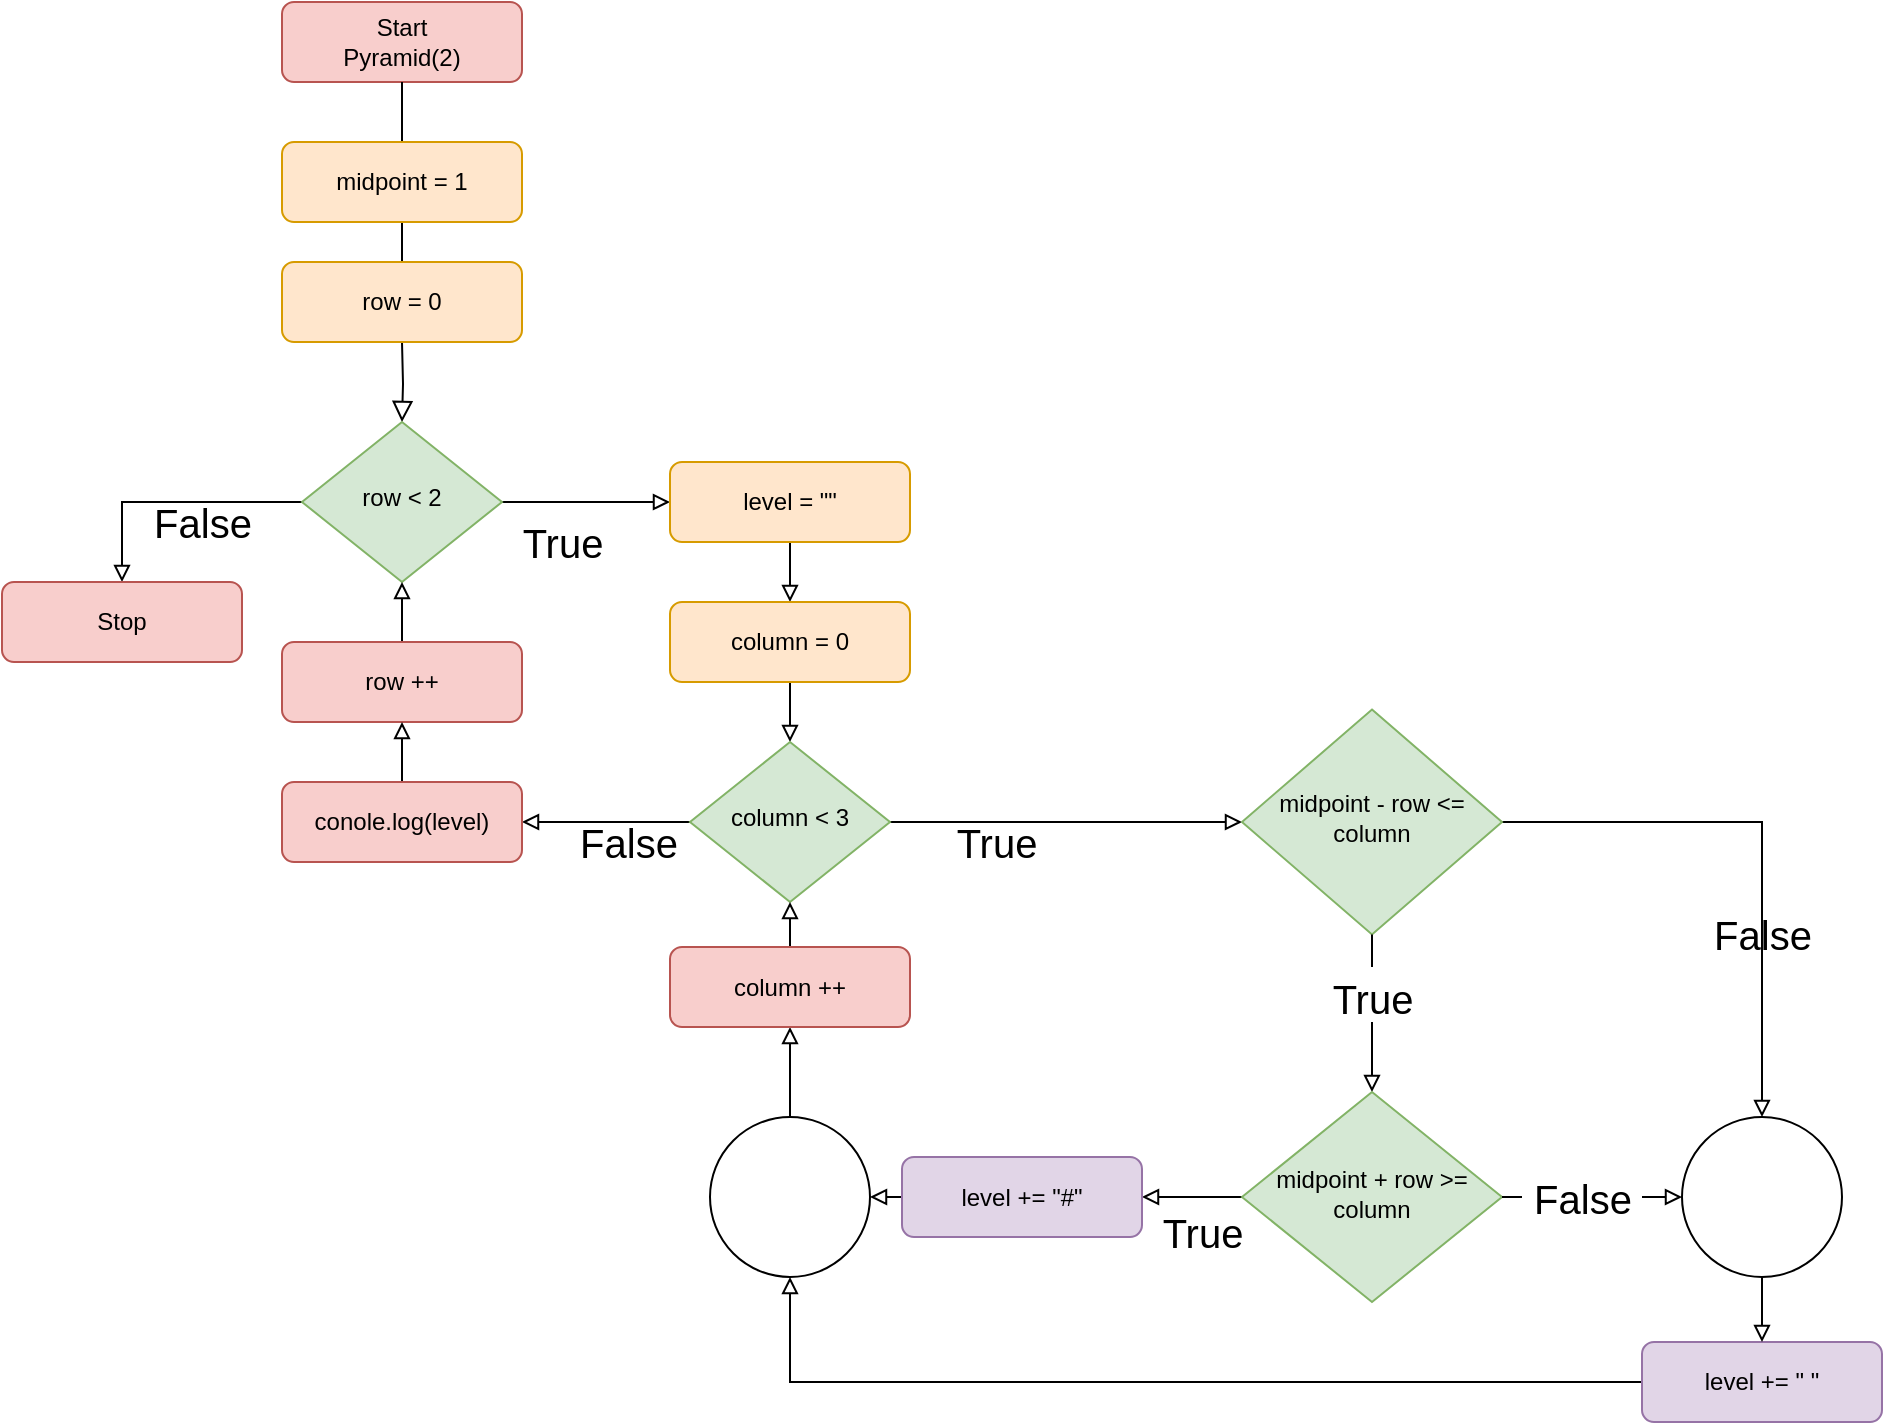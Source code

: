 <mxfile version="15.4.0" type="device"><diagram id="C5RBs43oDa-KdzZeNtuy" name="Page-1"><mxGraphModel dx="1422" dy="822" grid="1" gridSize="10" guides="1" tooltips="1" connect="1" arrows="1" fold="1" page="1" pageScale="1" pageWidth="827" pageHeight="1169" math="0" shadow="0"><root><mxCell id="WIyWlLk6GJQsqaUBKTNV-0"/><mxCell id="WIyWlLk6GJQsqaUBKTNV-1" parent="WIyWlLk6GJQsqaUBKTNV-0"/><mxCell id="WIyWlLk6GJQsqaUBKTNV-2" value="" style="rounded=0;html=1;jettySize=auto;orthogonalLoop=1;fontSize=11;endArrow=block;endFill=0;endSize=8;strokeWidth=1;shadow=0;labelBackgroundColor=none;edgeStyle=orthogonalEdgeStyle;startArrow=none;" parent="WIyWlLk6GJQsqaUBKTNV-1" target="WIyWlLk6GJQsqaUBKTNV-6" edge="1"><mxGeometry relative="1" as="geometry"><mxPoint x="220" y="210" as="sourcePoint"/></mxGeometry></mxCell><mxCell id="WIyWlLk6GJQsqaUBKTNV-3" value="Start&lt;br&gt;Pyramid(2)" style="rounded=1;whiteSpace=wrap;html=1;fontSize=12;glass=0;strokeWidth=1;shadow=0;fillColor=#f8cecc;strokeColor=#b85450;" parent="WIyWlLk6GJQsqaUBKTNV-1" vertex="1"><mxGeometry x="160" y="40" width="120" height="40" as="geometry"/></mxCell><mxCell id="U2Z4acVQFD75XtHqxkUP-11" style="edgeStyle=orthogonalEdgeStyle;rounded=0;orthogonalLoop=1;jettySize=auto;html=1;exitX=0;exitY=0.5;exitDx=0;exitDy=0;entryX=0.5;entryY=0;entryDx=0;entryDy=0;fontSize=13;endArrow=block;endFill=0;" parent="WIyWlLk6GJQsqaUBKTNV-1" source="WIyWlLk6GJQsqaUBKTNV-6" target="U2Z4acVQFD75XtHqxkUP-9" edge="1"><mxGeometry relative="1" as="geometry"><Array as="points"><mxPoint x="80" y="290"/></Array></mxGeometry></mxCell><mxCell id="U2Z4acVQFD75XtHqxkUP-12" value="False" style="edgeLabel;html=1;align=center;verticalAlign=middle;resizable=0;points=[];fontSize=20;labelBackgroundColor=none;" parent="U2Z4acVQFD75XtHqxkUP-11" vertex="1" connectable="0"><mxGeometry x="-0.077" relative="1" as="geometry"><mxPoint x="10" y="10" as="offset"/></mxGeometry></mxCell><mxCell id="U2Z4acVQFD75XtHqxkUP-15" style="edgeStyle=orthogonalEdgeStyle;rounded=0;orthogonalLoop=1;jettySize=auto;html=1;exitX=1;exitY=0.5;exitDx=0;exitDy=0;entryX=0;entryY=0.5;entryDx=0;entryDy=0;fontSize=20;endArrow=block;endFill=0;verticalAlign=middle;" parent="WIyWlLk6GJQsqaUBKTNV-1" source="WIyWlLk6GJQsqaUBKTNV-6" target="WIyWlLk6GJQsqaUBKTNV-7" edge="1"><mxGeometry relative="1" as="geometry"/></mxCell><mxCell id="U2Z4acVQFD75XtHqxkUP-16" value="True" style="edgeLabel;html=1;align=center;verticalAlign=middle;resizable=0;points=[];fontSize=20;labelBackgroundColor=none;" parent="U2Z4acVQFD75XtHqxkUP-15" vertex="1" connectable="0"><mxGeometry x="-0.105" y="2" relative="1" as="geometry"><mxPoint x="-8" y="22" as="offset"/></mxGeometry></mxCell><mxCell id="WIyWlLk6GJQsqaUBKTNV-6" value="row &amp;lt; 2" style="rhombus;whiteSpace=wrap;html=1;shadow=0;fontFamily=Helvetica;fontSize=12;align=center;strokeWidth=1;spacing=6;spacingTop=-4;fillColor=#d5e8d4;strokeColor=#82b366;" parent="WIyWlLk6GJQsqaUBKTNV-1" vertex="1"><mxGeometry x="170" y="250" width="100" height="80" as="geometry"/></mxCell><mxCell id="U2Z4acVQFD75XtHqxkUP-28" style="edgeStyle=orthogonalEdgeStyle;rounded=0;orthogonalLoop=1;jettySize=auto;html=1;exitX=0.5;exitY=1;exitDx=0;exitDy=0;entryX=0.5;entryY=0;entryDx=0;entryDy=0;fontSize=12;fontColor=#660066;endArrow=block;endFill=0;verticalAlign=middle;" parent="WIyWlLk6GJQsqaUBKTNV-1" source="WIyWlLk6GJQsqaUBKTNV-7" target="U2Z4acVQFD75XtHqxkUP-17" edge="1"><mxGeometry relative="1" as="geometry"/></mxCell><mxCell id="WIyWlLk6GJQsqaUBKTNV-7" value="level = &quot;&quot;" style="rounded=1;whiteSpace=wrap;html=1;fontSize=12;glass=0;strokeWidth=1;shadow=0;fillColor=#ffe6cc;strokeColor=#d79b00;" parent="WIyWlLk6GJQsqaUBKTNV-1" vertex="1"><mxGeometry x="354" y="270" width="120" height="40" as="geometry"/></mxCell><mxCell id="U2Z4acVQFD75XtHqxkUP-1" value="" style="rounded=0;html=1;jettySize=auto;orthogonalLoop=1;fontSize=11;endArrow=none;endFill=0;endSize=8;strokeWidth=1;shadow=0;labelBackgroundColor=none;edgeStyle=orthogonalEdgeStyle;" parent="WIyWlLk6GJQsqaUBKTNV-1" source="WIyWlLk6GJQsqaUBKTNV-3" edge="1"><mxGeometry relative="1" as="geometry"><mxPoint x="220" y="80" as="sourcePoint"/><mxPoint x="220" y="170" as="targetPoint"/></mxGeometry></mxCell><mxCell id="U2Z4acVQFD75XtHqxkUP-3" value="midpoint = 1" style="rounded=1;whiteSpace=wrap;html=1;fontSize=12;glass=0;strokeWidth=1;shadow=0;fillColor=#ffe6cc;strokeColor=#d79b00;" parent="WIyWlLk6GJQsqaUBKTNV-1" vertex="1"><mxGeometry x="160" y="110" width="120" height="40" as="geometry"/></mxCell><mxCell id="U2Z4acVQFD75XtHqxkUP-7" value="row = 0" style="rounded=1;whiteSpace=wrap;html=1;fontSize=12;glass=0;strokeWidth=1;shadow=0;fillColor=#ffe6cc;strokeColor=#d79b00;" parent="WIyWlLk6GJQsqaUBKTNV-1" vertex="1"><mxGeometry x="160" y="170" width="120" height="40" as="geometry"/></mxCell><mxCell id="U2Z4acVQFD75XtHqxkUP-9" value="Stop" style="rounded=1;whiteSpace=wrap;html=1;fontSize=12;glass=0;strokeWidth=1;shadow=0;fillColor=#f8cecc;strokeColor=#b85450;" parent="WIyWlLk6GJQsqaUBKTNV-1" vertex="1"><mxGeometry x="20" y="330" width="120" height="40" as="geometry"/></mxCell><mxCell id="U2Z4acVQFD75XtHqxkUP-23" style="edgeStyle=orthogonalEdgeStyle;rounded=0;orthogonalLoop=1;jettySize=auto;html=1;exitX=0.5;exitY=1;exitDx=0;exitDy=0;entryX=0.5;entryY=0;entryDx=0;entryDy=0;fontSize=20;endArrow=block;endFill=0;verticalAlign=middle;" parent="WIyWlLk6GJQsqaUBKTNV-1" source="U2Z4acVQFD75XtHqxkUP-17" target="U2Z4acVQFD75XtHqxkUP-22" edge="1"><mxGeometry relative="1" as="geometry"/></mxCell><mxCell id="U2Z4acVQFD75XtHqxkUP-17" value="column = 0" style="rounded=1;whiteSpace=wrap;html=1;fontSize=12;glass=0;strokeWidth=1;shadow=0;fillColor=#ffe6cc;strokeColor=#d79b00;" parent="WIyWlLk6GJQsqaUBKTNV-1" vertex="1"><mxGeometry x="354" y="340" width="120" height="40" as="geometry"/></mxCell><mxCell id="U2Z4acVQFD75XtHqxkUP-33" style="edgeStyle=orthogonalEdgeStyle;rounded=0;orthogonalLoop=1;jettySize=auto;html=1;exitX=0;exitY=0.5;exitDx=0;exitDy=0;fontSize=12;fontColor=#000000;endArrow=block;endFill=0;verticalAlign=middle;entryX=1;entryY=0.5;entryDx=0;entryDy=0;" parent="WIyWlLk6GJQsqaUBKTNV-1" source="U2Z4acVQFD75XtHqxkUP-22" target="U2Z4acVQFD75XtHqxkUP-68" edge="1"><mxGeometry relative="1" as="geometry"><mxPoint x="310" y="450" as="targetPoint"/></mxGeometry></mxCell><mxCell id="U2Z4acVQFD75XtHqxkUP-34" value="False" style="edgeLabel;html=1;align=center;verticalAlign=middle;resizable=0;points=[];fontSize=20;fontColor=#000000;labelBackgroundColor=none;" parent="U2Z4acVQFD75XtHqxkUP-33" vertex="1" connectable="0"><mxGeometry x="-0.25" y="-1" relative="1" as="geometry"><mxPoint y="11" as="offset"/></mxGeometry></mxCell><mxCell id="U2Z4acVQFD75XtHqxkUP-38" style="edgeStyle=orthogonalEdgeStyle;rounded=0;orthogonalLoop=1;jettySize=auto;html=1;exitX=1;exitY=0.5;exitDx=0;exitDy=0;entryX=0;entryY=0.5;entryDx=0;entryDy=0;fontSize=20;fontColor=#000000;endArrow=block;endFill=0;verticalAlign=middle;" parent="WIyWlLk6GJQsqaUBKTNV-1" source="U2Z4acVQFD75XtHqxkUP-22" target="U2Z4acVQFD75XtHqxkUP-37" edge="1"><mxGeometry relative="1" as="geometry"><Array as="points"><mxPoint x="520" y="450"/><mxPoint x="520" y="450"/></Array></mxGeometry></mxCell><mxCell id="U2Z4acVQFD75XtHqxkUP-39" value="True" style="edgeLabel;html=1;align=center;verticalAlign=middle;resizable=0;points=[];fontSize=20;fontColor=#000000;labelBackgroundColor=none;" parent="U2Z4acVQFD75XtHqxkUP-38" vertex="1" connectable="0"><mxGeometry x="-0.398" y="-1" relative="1" as="geometry"><mxPoint y="9" as="offset"/></mxGeometry></mxCell><mxCell id="U2Z4acVQFD75XtHqxkUP-22" value="column &amp;lt; 3" style="rhombus;whiteSpace=wrap;html=1;shadow=0;fontFamily=Helvetica;fontSize=12;align=center;strokeWidth=1;spacing=6;spacingTop=-4;fillColor=#d5e8d4;strokeColor=#82b366;" parent="WIyWlLk6GJQsqaUBKTNV-1" vertex="1"><mxGeometry x="364" y="410" width="100" height="80" as="geometry"/></mxCell><mxCell id="U2Z4acVQFD75XtHqxkUP-35" style="edgeStyle=orthogonalEdgeStyle;rounded=0;orthogonalLoop=1;jettySize=auto;html=1;exitX=0.5;exitY=0;exitDx=0;exitDy=0;fontSize=20;fontColor=#000000;endArrow=block;endFill=0;verticalAlign=middle;" parent="WIyWlLk6GJQsqaUBKTNV-1" source="U2Z4acVQFD75XtHqxkUP-29" target="WIyWlLk6GJQsqaUBKTNV-6" edge="1"><mxGeometry relative="1" as="geometry"/></mxCell><mxCell id="U2Z4acVQFD75XtHqxkUP-29" value="row ++" style="rounded=1;whiteSpace=wrap;html=1;fontSize=12;glass=0;strokeWidth=1;shadow=0;fillColor=#f8cecc;strokeColor=#b85450;" parent="WIyWlLk6GJQsqaUBKTNV-1" vertex="1"><mxGeometry x="160" y="360" width="120" height="40" as="geometry"/></mxCell><mxCell id="U2Z4acVQFD75XtHqxkUP-52" style="edgeStyle=orthogonalEdgeStyle;rounded=0;orthogonalLoop=1;jettySize=auto;html=1;exitX=1;exitY=0.5;exitDx=0;exitDy=0;fontSize=12;fontColor=#000000;endArrow=block;endFill=0;verticalAlign=middle;entryX=0.5;entryY=0;entryDx=0;entryDy=0;" parent="WIyWlLk6GJQsqaUBKTNV-1" source="U2Z4acVQFD75XtHqxkUP-37" target="U2Z4acVQFD75XtHqxkUP-51" edge="1"><mxGeometry relative="1" as="geometry"><mxPoint x="850" y="560" as="targetPoint"/></mxGeometry></mxCell><mxCell id="U2Z4acVQFD75XtHqxkUP-53" value="False" style="edgeLabel;html=1;align=center;verticalAlign=middle;resizable=0;points=[];fontSize=20;fontColor=#000000;labelBackgroundColor=none;" parent="U2Z4acVQFD75XtHqxkUP-52" vertex="1" connectable="0"><mxGeometry x="-0.105" y="-5" relative="1" as="geometry"><mxPoint x="6" y="51" as="offset"/></mxGeometry></mxCell><mxCell id="U2Z4acVQFD75XtHqxkUP-59" style="edgeStyle=orthogonalEdgeStyle;rounded=0;orthogonalLoop=1;jettySize=auto;html=1;exitX=0.5;exitY=1;exitDx=0;exitDy=0;entryX=0.5;entryY=0;entryDx=0;entryDy=0;fontSize=20;fontColor=#000000;endArrow=block;endFill=0;verticalAlign=middle;startArrow=none;" parent="WIyWlLk6GJQsqaUBKTNV-1" source="ozOpvBV4K0mkzpLImGRZ-1" target="U2Z4acVQFD75XtHqxkUP-40" edge="1"><mxGeometry relative="1" as="geometry"><Array as="points"><mxPoint x="705" y="550"/><mxPoint x="705" y="550"/></Array></mxGeometry></mxCell><mxCell id="U2Z4acVQFD75XtHqxkUP-37" value="midpoint - row &amp;lt;= column" style="rhombus;whiteSpace=wrap;html=1;shadow=0;fontFamily=Helvetica;fontSize=12;align=center;strokeWidth=1;spacing=6;spacingTop=-4;fillColor=#d5e8d4;strokeColor=#82b366;verticalAlign=middle;" parent="WIyWlLk6GJQsqaUBKTNV-1" vertex="1"><mxGeometry x="640" y="393.75" width="130" height="112.5" as="geometry"/></mxCell><mxCell id="U2Z4acVQFD75XtHqxkUP-50" style="edgeStyle=orthogonalEdgeStyle;rounded=0;orthogonalLoop=1;jettySize=auto;html=1;exitX=1;exitY=0.5;exitDx=0;exitDy=0;fontSize=12;fontColor=#000000;endArrow=block;endFill=0;verticalAlign=middle;entryX=0;entryY=0.5;entryDx=0;entryDy=0;startArrow=none;" parent="WIyWlLk6GJQsqaUBKTNV-1" source="U2Z4acVQFD75XtHqxkUP-61" target="U2Z4acVQFD75XtHqxkUP-51" edge="1"><mxGeometry relative="1" as="geometry"><mxPoint x="820" y="613" as="targetPoint"/></mxGeometry></mxCell><mxCell id="U2Z4acVQFD75XtHqxkUP-57" style="edgeStyle=orthogonalEdgeStyle;rounded=0;orthogonalLoop=1;jettySize=auto;html=1;exitX=0;exitY=0.5;exitDx=0;exitDy=0;entryX=1;entryY=0.5;entryDx=0;entryDy=0;fontSize=20;fontColor=#000000;endArrow=block;endFill=0;verticalAlign=middle;" parent="WIyWlLk6GJQsqaUBKTNV-1" source="U2Z4acVQFD75XtHqxkUP-40" target="U2Z4acVQFD75XtHqxkUP-42" edge="1"><mxGeometry relative="1" as="geometry"/></mxCell><mxCell id="U2Z4acVQFD75XtHqxkUP-40" value="midpoint + row &amp;gt;= column" style="rhombus;whiteSpace=wrap;html=1;shadow=0;fontFamily=Helvetica;fontSize=12;align=center;strokeWidth=1;spacing=6;spacingTop=-4;fillColor=#d5e8d4;strokeColor=#82b366;verticalAlign=middle;" parent="WIyWlLk6GJQsqaUBKTNV-1" vertex="1"><mxGeometry x="640" y="585" width="130" height="105" as="geometry"/></mxCell><mxCell id="U2Z4acVQFD75XtHqxkUP-56" style="edgeStyle=orthogonalEdgeStyle;rounded=0;orthogonalLoop=1;jettySize=auto;html=1;exitX=0;exitY=0.5;exitDx=0;exitDy=0;fontSize=20;fontColor=#000000;endArrow=block;endFill=0;verticalAlign=middle;" parent="WIyWlLk6GJQsqaUBKTNV-1" source="U2Z4acVQFD75XtHqxkUP-41" target="U2Z4acVQFD75XtHqxkUP-54" edge="1"><mxGeometry relative="1" as="geometry"/></mxCell><mxCell id="U2Z4acVQFD75XtHqxkUP-41" value="level += &quot; &quot;" style="rounded=1;whiteSpace=wrap;html=1;fontSize=12;glass=0;strokeWidth=1;shadow=0;fillColor=#e1d5e7;strokeColor=#9673a6;" parent="WIyWlLk6GJQsqaUBKTNV-1" vertex="1"><mxGeometry x="840" y="710" width="120" height="40" as="geometry"/></mxCell><mxCell id="U2Z4acVQFD75XtHqxkUP-58" style="edgeStyle=orthogonalEdgeStyle;rounded=0;orthogonalLoop=1;jettySize=auto;html=1;exitX=0;exitY=0.5;exitDx=0;exitDy=0;entryX=1;entryY=0.5;entryDx=0;entryDy=0;fontSize=20;fontColor=#000000;endArrow=block;endFill=0;verticalAlign=middle;" parent="WIyWlLk6GJQsqaUBKTNV-1" source="U2Z4acVQFD75XtHqxkUP-42" target="U2Z4acVQFD75XtHqxkUP-54" edge="1"><mxGeometry relative="1" as="geometry"/></mxCell><mxCell id="U2Z4acVQFD75XtHqxkUP-42" value="level += &quot;#&quot;" style="rounded=1;whiteSpace=wrap;html=1;fontSize=12;glass=0;strokeWidth=1;shadow=0;fillColor=#e1d5e7;strokeColor=#9673a6;" parent="WIyWlLk6GJQsqaUBKTNV-1" vertex="1"><mxGeometry x="470" y="617.5" width="120" height="40" as="geometry"/></mxCell><mxCell id="U2Z4acVQFD75XtHqxkUP-55" style="edgeStyle=orthogonalEdgeStyle;rounded=0;orthogonalLoop=1;jettySize=auto;html=1;exitX=0.5;exitY=1;exitDx=0;exitDy=0;entryX=0.5;entryY=0;entryDx=0;entryDy=0;fontSize=20;fontColor=#000000;endArrow=block;endFill=0;verticalAlign=middle;" parent="WIyWlLk6GJQsqaUBKTNV-1" source="U2Z4acVQFD75XtHqxkUP-51" target="U2Z4acVQFD75XtHqxkUP-41" edge="1"><mxGeometry relative="1" as="geometry"/></mxCell><mxCell id="U2Z4acVQFD75XtHqxkUP-51" value="" style="ellipse;whiteSpace=wrap;html=1;aspect=fixed;fontSize=12;fontColor=#000000;align=center;verticalAlign=middle;" parent="WIyWlLk6GJQsqaUBKTNV-1" vertex="1"><mxGeometry x="860" y="597.5" width="80" height="80" as="geometry"/></mxCell><mxCell id="U2Z4acVQFD75XtHqxkUP-66" style="edgeStyle=orthogonalEdgeStyle;rounded=0;orthogonalLoop=1;jettySize=auto;html=1;exitX=0.5;exitY=0;exitDx=0;exitDy=0;entryX=0.5;entryY=1;entryDx=0;entryDy=0;fontSize=20;fontColor=#000000;endArrow=block;endFill=0;verticalAlign=middle;" parent="WIyWlLk6GJQsqaUBKTNV-1" source="U2Z4acVQFD75XtHqxkUP-54" target="U2Z4acVQFD75XtHqxkUP-65" edge="1"><mxGeometry relative="1" as="geometry"/></mxCell><mxCell id="U2Z4acVQFD75XtHqxkUP-54" value="" style="ellipse;whiteSpace=wrap;html=1;aspect=fixed;fontSize=12;fontColor=#000000;align=center;verticalAlign=middle;" parent="WIyWlLk6GJQsqaUBKTNV-1" vertex="1"><mxGeometry x="374" y="597.5" width="80" height="80" as="geometry"/></mxCell><mxCell id="U2Z4acVQFD75XtHqxkUP-61" value="False" style="text;html=1;align=center;verticalAlign=bottom;resizable=0;points=[];autosize=1;strokeColor=none;fillColor=none;fontSize=20;fontColor=#000000;" parent="WIyWlLk6GJQsqaUBKTNV-1" vertex="1"><mxGeometry x="780" y="622.5" width="60" height="30" as="geometry"/></mxCell><mxCell id="U2Z4acVQFD75XtHqxkUP-62" value="" style="edgeStyle=orthogonalEdgeStyle;rounded=0;orthogonalLoop=1;jettySize=auto;html=1;exitX=1;exitY=0.5;exitDx=0;exitDy=0;fontSize=12;fontColor=#000000;endArrow=none;endFill=0;verticalAlign=middle;entryX=0;entryY=0.5;entryDx=0;entryDy=0;" parent="WIyWlLk6GJQsqaUBKTNV-1" source="U2Z4acVQFD75XtHqxkUP-40" target="U2Z4acVQFD75XtHqxkUP-61" edge="1"><mxGeometry relative="1" as="geometry"><mxPoint x="900" y="637.5" as="targetPoint"/><mxPoint x="770" y="637.5" as="sourcePoint"/></mxGeometry></mxCell><mxCell id="U2Z4acVQFD75XtHqxkUP-63" value="True" style="text;html=1;align=center;verticalAlign=middle;resizable=0;points=[];autosize=1;strokeColor=none;fillColor=none;fontSize=20;fontColor=#000000;" parent="WIyWlLk6GJQsqaUBKTNV-1" vertex="1"><mxGeometry x="590" y="640" width="60" height="30" as="geometry"/></mxCell><mxCell id="U2Z4acVQFD75XtHqxkUP-67" style="edgeStyle=orthogonalEdgeStyle;rounded=0;orthogonalLoop=1;jettySize=auto;html=1;exitX=0.5;exitY=0;exitDx=0;exitDy=0;entryX=0.5;entryY=1;entryDx=0;entryDy=0;fontSize=20;fontColor=#000000;endArrow=block;endFill=0;verticalAlign=middle;" parent="WIyWlLk6GJQsqaUBKTNV-1" source="U2Z4acVQFD75XtHqxkUP-65" target="U2Z4acVQFD75XtHqxkUP-22" edge="1"><mxGeometry relative="1" as="geometry"/></mxCell><mxCell id="U2Z4acVQFD75XtHqxkUP-65" value="column ++" style="rounded=1;whiteSpace=wrap;html=1;fontSize=12;glass=0;strokeWidth=1;shadow=0;fillColor=#f8cecc;strokeColor=#b85450;" parent="WIyWlLk6GJQsqaUBKTNV-1" vertex="1"><mxGeometry x="354" y="512.5" width="120" height="40" as="geometry"/></mxCell><mxCell id="U2Z4acVQFD75XtHqxkUP-69" style="edgeStyle=orthogonalEdgeStyle;rounded=0;orthogonalLoop=1;jettySize=auto;html=1;exitX=0.5;exitY=0;exitDx=0;exitDy=0;entryX=0.5;entryY=1;entryDx=0;entryDy=0;fontSize=20;fontColor=#000000;endArrow=block;endFill=0;verticalAlign=middle;" parent="WIyWlLk6GJQsqaUBKTNV-1" source="U2Z4acVQFD75XtHqxkUP-68" target="U2Z4acVQFD75XtHqxkUP-29" edge="1"><mxGeometry relative="1" as="geometry"/></mxCell><mxCell id="U2Z4acVQFD75XtHqxkUP-68" value="conole.log(level)" style="rounded=1;whiteSpace=wrap;html=1;fontSize=12;glass=0;strokeWidth=1;shadow=0;fillColor=#f8cecc;strokeColor=#b85450;" parent="WIyWlLk6GJQsqaUBKTNV-1" vertex="1"><mxGeometry x="160" y="430" width="120" height="40" as="geometry"/></mxCell><mxCell id="ozOpvBV4K0mkzpLImGRZ-1" value="True" style="text;html=1;align=center;verticalAlign=middle;resizable=0;points=[];autosize=1;strokeColor=none;fillColor=none;fontSize=20;fontColor=#000000;" parent="WIyWlLk6GJQsqaUBKTNV-1" vertex="1"><mxGeometry x="675" y="522.5" width="60" height="30" as="geometry"/></mxCell><mxCell id="ozOpvBV4K0mkzpLImGRZ-2" value="" style="edgeStyle=orthogonalEdgeStyle;rounded=0;orthogonalLoop=1;jettySize=auto;html=1;exitX=0.5;exitY=1;exitDx=0;exitDy=0;entryX=0.5;entryY=0;entryDx=0;entryDy=0;fontSize=20;fontColor=#000000;endArrow=none;endFill=0;verticalAlign=middle;" parent="WIyWlLk6GJQsqaUBKTNV-1" source="U2Z4acVQFD75XtHqxkUP-37" target="ozOpvBV4K0mkzpLImGRZ-1" edge="1"><mxGeometry relative="1" as="geometry"><mxPoint x="705" y="506.25" as="sourcePoint"/><mxPoint x="705" y="585" as="targetPoint"/><Array as="points"/></mxGeometry></mxCell></root></mxGraphModel></diagram></mxfile>
